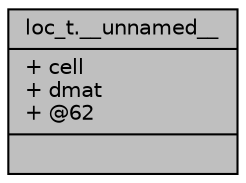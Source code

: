 digraph "loc_t.__unnamed__"
{
 // INTERACTIVE_SVG=YES
  bgcolor="transparent";
  edge [fontname="Helvetica",fontsize="10",labelfontname="Helvetica",labelfontsize="10"];
  node [fontname="Helvetica",fontsize="10",shape=record];
  Node192 [label="{loc_t.__unnamed__\n|+ cell\l+ dmat\l+ @62\l|}",height=0.2,width=0.4,color="black", fillcolor="grey75", style="filled", fontcolor="black"];
}

